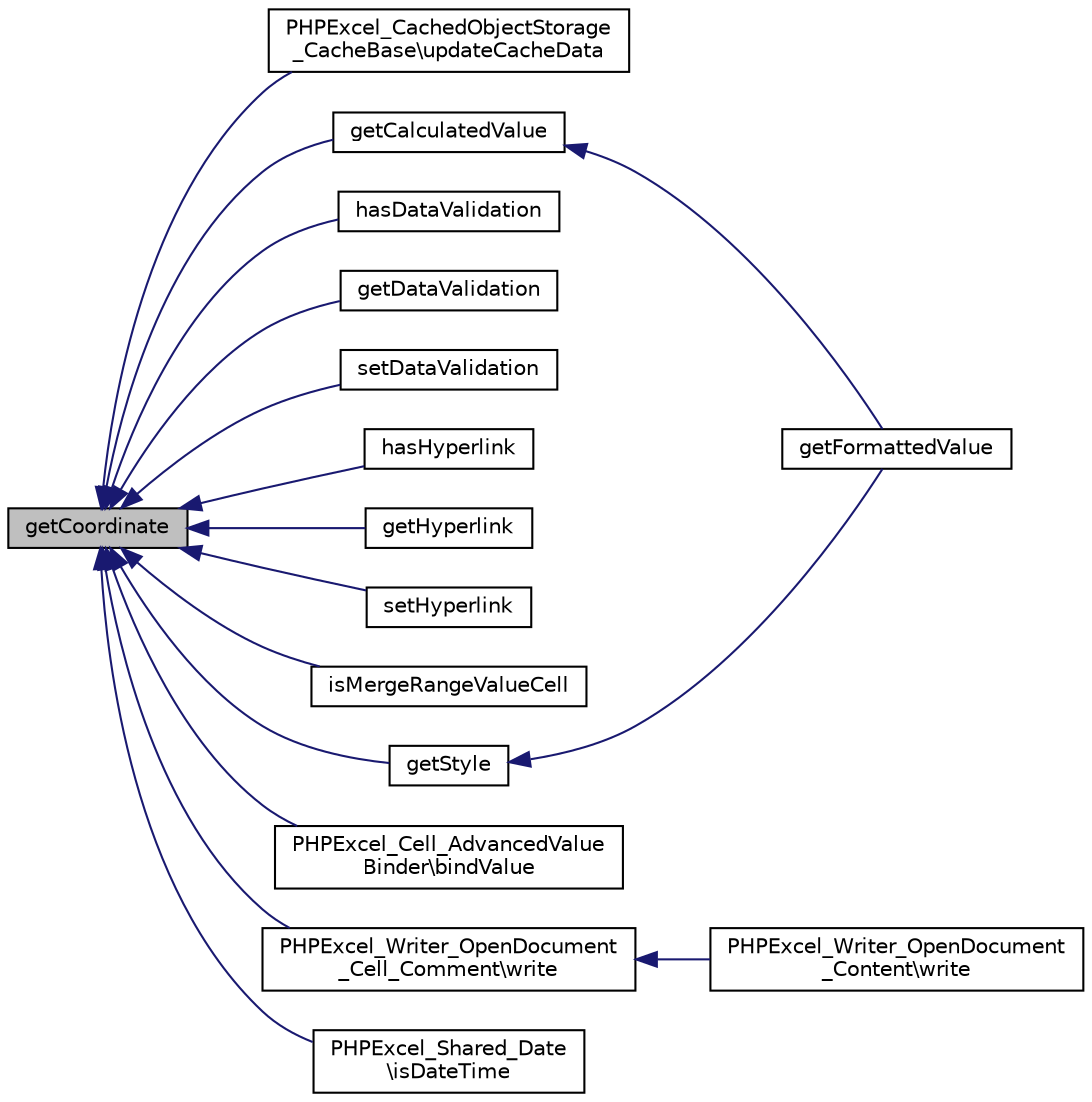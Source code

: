 digraph "getCoordinate"
{
  edge [fontname="Helvetica",fontsize="10",labelfontname="Helvetica",labelfontsize="10"];
  node [fontname="Helvetica",fontsize="10",shape=record];
  rankdir="LR";
  Node176 [label="getCoordinate",height=0.2,width=0.4,color="black", fillcolor="grey75", style="filled", fontcolor="black"];
  Node176 -> Node177 [dir="back",color="midnightblue",fontsize="10",style="solid",fontname="Helvetica"];
  Node177 [label="PHPExcel_CachedObjectStorage\l_CacheBase\\updateCacheData",height=0.2,width=0.4,color="black", fillcolor="white", style="filled",URL="$class_p_h_p_excel___cached_object_storage___cache_base.html#aaafcb8e07935301a37c47bfc463dc705"];
  Node176 -> Node178 [dir="back",color="midnightblue",fontsize="10",style="solid",fontname="Helvetica"];
  Node178 [label="getCalculatedValue",height=0.2,width=0.4,color="black", fillcolor="white", style="filled",URL="$class_p_h_p_excel___cell.html#a5a8e6aa229dda6ad2cbc0efb4d7694f2"];
  Node178 -> Node179 [dir="back",color="midnightblue",fontsize="10",style="solid",fontname="Helvetica"];
  Node179 [label="getFormattedValue",height=0.2,width=0.4,color="black", fillcolor="white", style="filled",URL="$class_p_h_p_excel___cell.html#a0e1d962392c3196f167138cb2eb174d5"];
  Node176 -> Node180 [dir="back",color="midnightblue",fontsize="10",style="solid",fontname="Helvetica"];
  Node180 [label="hasDataValidation",height=0.2,width=0.4,color="black", fillcolor="white", style="filled",URL="$class_p_h_p_excel___cell.html#a44a3ac26cf0a55db4784576e9515d762"];
  Node176 -> Node181 [dir="back",color="midnightblue",fontsize="10",style="solid",fontname="Helvetica"];
  Node181 [label="getDataValidation",height=0.2,width=0.4,color="black", fillcolor="white", style="filled",URL="$class_p_h_p_excel___cell.html#af822d941f17f5b3ce079067a724093cc"];
  Node176 -> Node182 [dir="back",color="midnightblue",fontsize="10",style="solid",fontname="Helvetica"];
  Node182 [label="setDataValidation",height=0.2,width=0.4,color="black", fillcolor="white", style="filled",URL="$class_p_h_p_excel___cell.html#ac8812000424f790063fe32861b01a363"];
  Node176 -> Node183 [dir="back",color="midnightblue",fontsize="10",style="solid",fontname="Helvetica"];
  Node183 [label="hasHyperlink",height=0.2,width=0.4,color="black", fillcolor="white", style="filled",URL="$class_p_h_p_excel___cell.html#adf4346bab51d030a3749ef4fd28df698"];
  Node176 -> Node184 [dir="back",color="midnightblue",fontsize="10",style="solid",fontname="Helvetica"];
  Node184 [label="getHyperlink",height=0.2,width=0.4,color="black", fillcolor="white", style="filled",URL="$class_p_h_p_excel___cell.html#a7d52f8a3b6a254714a4fc9805d461892"];
  Node176 -> Node185 [dir="back",color="midnightblue",fontsize="10",style="solid",fontname="Helvetica"];
  Node185 [label="setHyperlink",height=0.2,width=0.4,color="black", fillcolor="white", style="filled",URL="$class_p_h_p_excel___cell.html#a1373319ca111055d8a427980cf817859"];
  Node176 -> Node186 [dir="back",color="midnightblue",fontsize="10",style="solid",fontname="Helvetica"];
  Node186 [label="isMergeRangeValueCell",height=0.2,width=0.4,color="black", fillcolor="white", style="filled",URL="$class_p_h_p_excel___cell.html#a2758fcf1c03895a01b7309aceeaa4042"];
  Node176 -> Node187 [dir="back",color="midnightblue",fontsize="10",style="solid",fontname="Helvetica"];
  Node187 [label="getStyle",height=0.2,width=0.4,color="black", fillcolor="white", style="filled",URL="$class_p_h_p_excel___cell.html#a1a9c641ae8a39113009425cbccaee5d5"];
  Node187 -> Node179 [dir="back",color="midnightblue",fontsize="10",style="solid",fontname="Helvetica"];
  Node176 -> Node188 [dir="back",color="midnightblue",fontsize="10",style="solid",fontname="Helvetica"];
  Node188 [label="PHPExcel_Cell_AdvancedValue\lBinder\\bindValue",height=0.2,width=0.4,color="black", fillcolor="white", style="filled",URL="$class_p_h_p_excel___cell___advanced_value_binder.html#a39b388668f7555fba29bd979a6ed9dc4"];
  Node176 -> Node189 [dir="back",color="midnightblue",fontsize="10",style="solid",fontname="Helvetica"];
  Node189 [label="PHPExcel_Writer_OpenDocument\l_Cell_Comment\\write",height=0.2,width=0.4,color="black", fillcolor="white", style="filled",URL="$class_p_h_p_excel___writer___open_document___cell___comment.html#aa756cc8f24907283207269ecfd1b2b1b"];
  Node189 -> Node190 [dir="back",color="midnightblue",fontsize="10",style="solid",fontname="Helvetica"];
  Node190 [label="PHPExcel_Writer_OpenDocument\l_Content\\write",height=0.2,width=0.4,color="black", fillcolor="white", style="filled",URL="$class_p_h_p_excel___writer___open_document___content.html#a6771fc0b2c1a7b1239b9e6ffefaa25c1"];
  Node176 -> Node191 [dir="back",color="midnightblue",fontsize="10",style="solid",fontname="Helvetica"];
  Node191 [label="PHPExcel_Shared_Date\l\\isDateTime",height=0.2,width=0.4,color="black", fillcolor="white", style="filled",URL="$class_p_h_p_excel___shared___date.html#ad0882c9c9f83aca443fa92af719e8c4e"];
}
